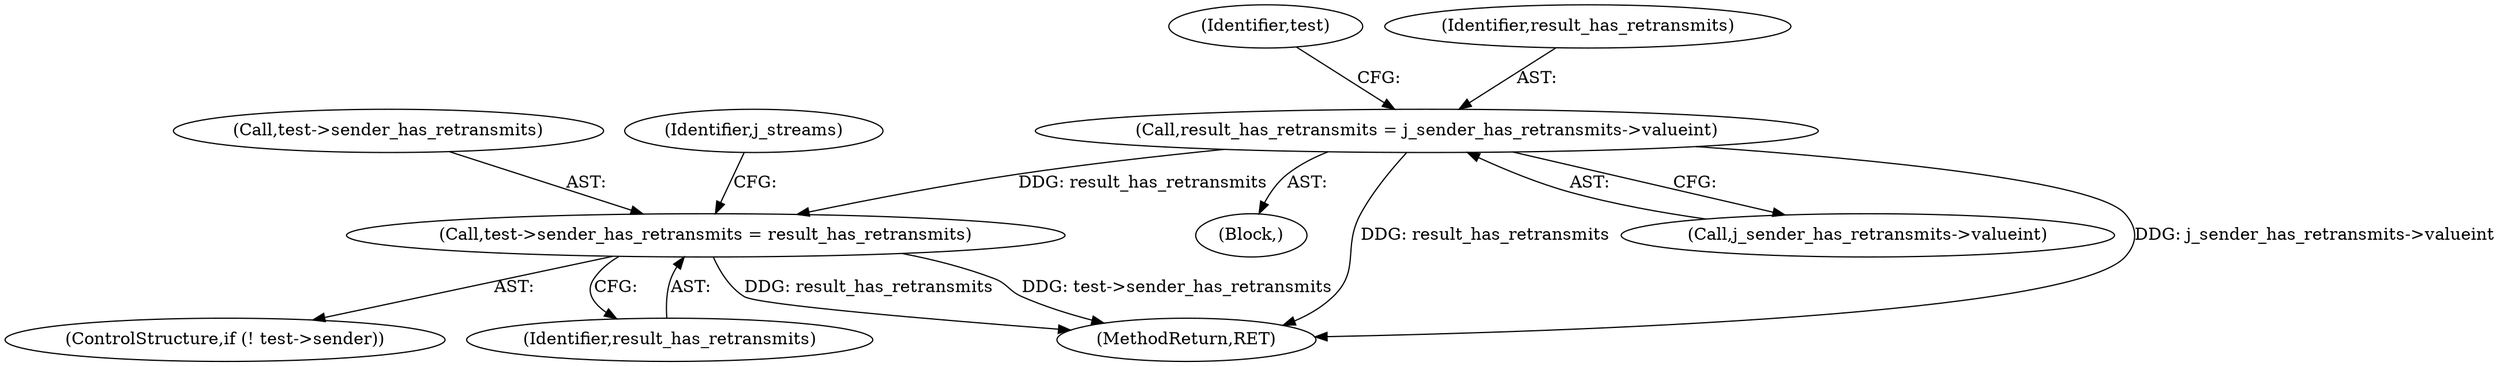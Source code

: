 digraph "0_iperf_91f2fa59e8ed80dfbf400add0164ee0e508e412a_48@API" {
"1000236" [label="(Call,result_has_retransmits = j_sender_has_retransmits->valueint)"];
"1000246" [label="(Call,test->sender_has_retransmits = result_has_retransmits)"];
"1000238" [label="(Call,j_sender_has_retransmits->valueint)"];
"1000246" [label="(Call,test->sender_has_retransmits = result_has_retransmits)"];
"1000199" [label="(Block,)"];
"1000247" [label="(Call,test->sender_has_retransmits)"];
"1000510" [label="(MethodReturn,RET)"];
"1000252" [label="(Identifier,j_streams)"];
"1000244" [label="(Identifier,test)"];
"1000236" [label="(Call,result_has_retransmits = j_sender_has_retransmits->valueint)"];
"1000237" [label="(Identifier,result_has_retransmits)"];
"1000241" [label="(ControlStructure,if (! test->sender))"];
"1000250" [label="(Identifier,result_has_retransmits)"];
"1000236" -> "1000199"  [label="AST: "];
"1000236" -> "1000238"  [label="CFG: "];
"1000237" -> "1000236"  [label="AST: "];
"1000238" -> "1000236"  [label="AST: "];
"1000244" -> "1000236"  [label="CFG: "];
"1000236" -> "1000510"  [label="DDG: result_has_retransmits"];
"1000236" -> "1000510"  [label="DDG: j_sender_has_retransmits->valueint"];
"1000236" -> "1000246"  [label="DDG: result_has_retransmits"];
"1000246" -> "1000241"  [label="AST: "];
"1000246" -> "1000250"  [label="CFG: "];
"1000247" -> "1000246"  [label="AST: "];
"1000250" -> "1000246"  [label="AST: "];
"1000252" -> "1000246"  [label="CFG: "];
"1000246" -> "1000510"  [label="DDG: result_has_retransmits"];
"1000246" -> "1000510"  [label="DDG: test->sender_has_retransmits"];
}
